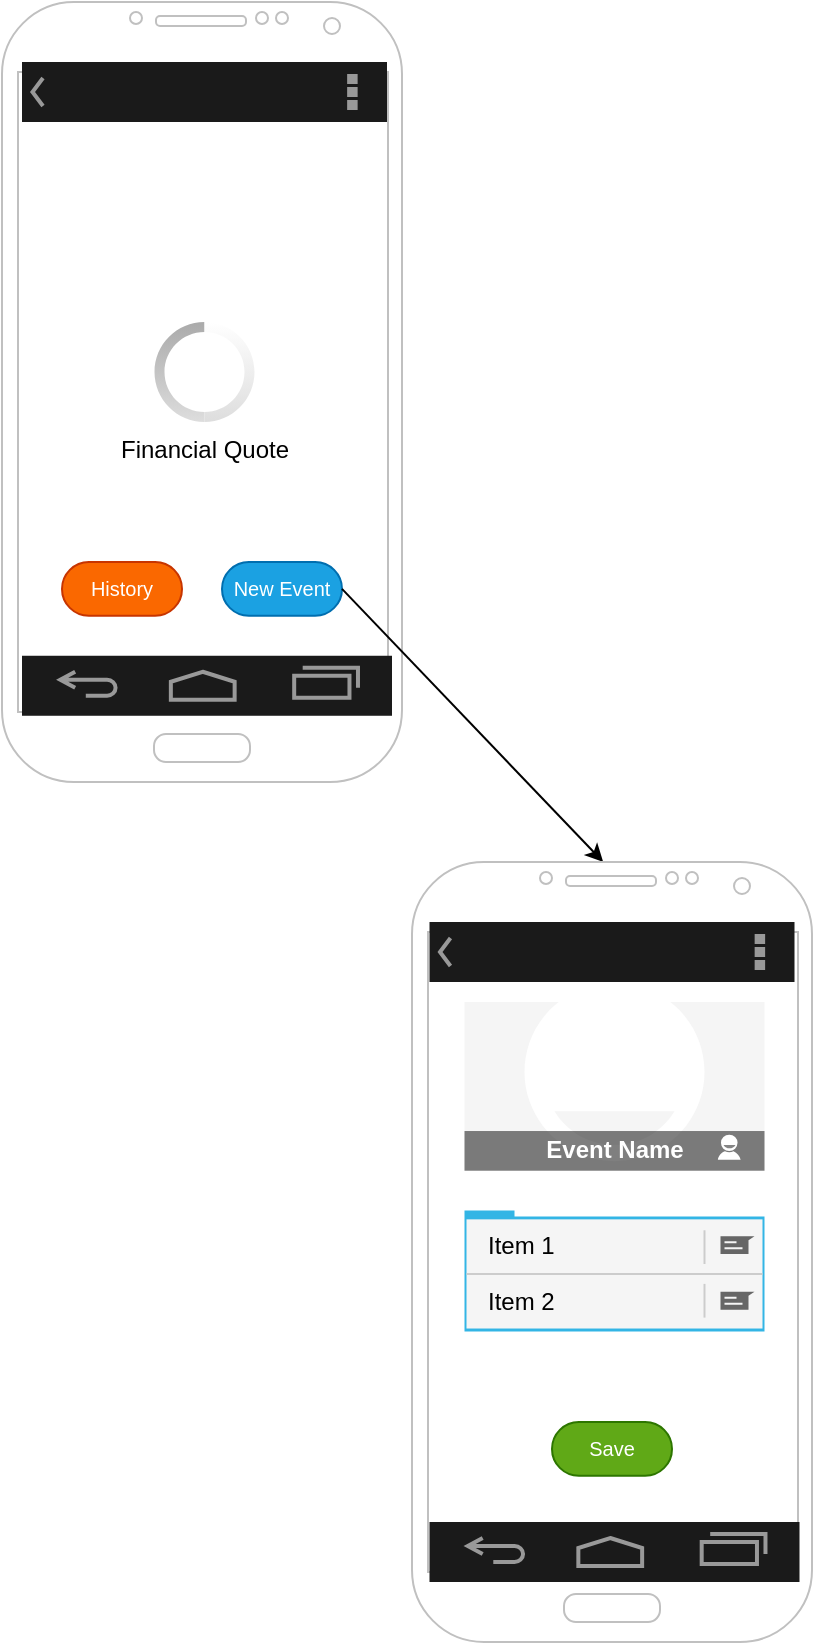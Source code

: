 <mxfile version="14.2.9" type="github">
  <diagram id="3RF-ArCDgJXp9PGC7_Gy" name="Page-1">
    <mxGraphModel dx="1159" dy="624" grid="1" gridSize="10" guides="1" tooltips="1" connect="1" arrows="1" fold="1" page="1" pageScale="1" pageWidth="850" pageHeight="1100" math="0" shadow="0">
      <root>
        <mxCell id="0" />
        <mxCell id="1" parent="0" />
        <mxCell id="brGB_xQ3P4HBcdFWpgII-1" value="" style="verticalLabelPosition=bottom;verticalAlign=top;html=1;shadow=0;dashed=0;strokeWidth=1;shape=mxgraph.android.phone2;strokeColor=#c0c0c0;" vertex="1" parent="1">
          <mxGeometry x="420" y="30" width="200" height="390" as="geometry" />
        </mxCell>
        <mxCell id="brGB_xQ3P4HBcdFWpgII-2" value="" style="strokeWidth=1;html=1;shadow=0;dashed=0;shape=mxgraph.android.action_bar;fillColor=#1A1A1A;strokeColor=#c0c0c0;strokeWidth=2;fontColor=#FFFFFF;" vertex="1" parent="1">
          <mxGeometry x="430" y="60" width="182.5" height="30" as="geometry" />
        </mxCell>
        <mxCell id="brGB_xQ3P4HBcdFWpgII-3" value="Financial Quote" style="verticalLabelPosition=bottom;verticalAlign=top;html=1;shadow=0;dashed=0;strokeWidth=1;shape=mxgraph.android.indeterminateSpinner;" vertex="1" parent="1">
          <mxGeometry x="496.25" y="190" width="50" height="50" as="geometry" />
        </mxCell>
        <mxCell id="brGB_xQ3P4HBcdFWpgII-4" value="History" style="rounded=1;html=1;shadow=0;dashed=0;whiteSpace=wrap;fontSize=10;fillColor=#fa6800;align=center;strokeColor=#C73500;fontColor=#ffffff;arcSize=50;" vertex="1" parent="1">
          <mxGeometry x="450" y="310" width="60" height="26.88" as="geometry" />
        </mxCell>
        <mxCell id="brGB_xQ3P4HBcdFWpgII-5" value="New Event" style="rounded=1;html=1;shadow=0;dashed=0;whiteSpace=wrap;fontSize=10;fillColor=#1ba1e2;align=center;strokeColor=#006EAF;arcSize=50;fontFamily=Helvetica;horizontal=1;labelBackgroundColor=none;labelBorderColor=none;verticalAlign=middle;fontColor=#FFFFFF;" vertex="1" parent="1">
          <mxGeometry x="530" y="310" width="60" height="26.88" as="geometry" />
        </mxCell>
        <mxCell id="brGB_xQ3P4HBcdFWpgII-18" value="" style="verticalLabelPosition=bottom;verticalAlign=top;html=1;shadow=0;dashed=0;strokeWidth=2;shape=mxgraph.android.navigation_bar_1;fillColor=#1A1A1A;strokeColor=#999999;labelBackgroundColor=none;fontFamily=Helvetica;fontColor=#FFFFFF;" vertex="1" parent="1">
          <mxGeometry x="430" y="356.88" width="185" height="30" as="geometry" />
        </mxCell>
        <mxCell id="brGB_xQ3P4HBcdFWpgII-19" value="" style="endArrow=classic;html=1;fontFamily=Helvetica;fontColor=#FFFFFF;exitX=1;exitY=0.5;exitDx=0;exitDy=0;entryX=0.478;entryY=0;entryDx=0;entryDy=0;entryPerimeter=0;" edge="1" parent="1" source="brGB_xQ3P4HBcdFWpgII-5" target="brGB_xQ3P4HBcdFWpgII-21">
          <mxGeometry width="50" height="50" relative="1" as="geometry">
            <mxPoint x="560" y="250" as="sourcePoint" />
            <mxPoint x="710" y="540" as="targetPoint" />
            <Array as="points" />
          </mxGeometry>
        </mxCell>
        <mxCell id="brGB_xQ3P4HBcdFWpgII-21" value="" style="verticalLabelPosition=bottom;verticalAlign=top;html=1;shadow=0;dashed=0;strokeWidth=1;shape=mxgraph.android.phone2;strokeColor=#c0c0c0;" vertex="1" parent="1">
          <mxGeometry x="625" y="460" width="200" height="390" as="geometry" />
        </mxCell>
        <mxCell id="brGB_xQ3P4HBcdFWpgII-22" value="" style="strokeWidth=1;html=1;shadow=0;dashed=0;shape=mxgraph.android.action_bar;fillColor=#1A1A1A;strokeColor=#c0c0c0;strokeWidth=2;fontColor=#FFFFFF;" vertex="1" parent="1">
          <mxGeometry x="633.75" y="490" width="182.5" height="30" as="geometry" />
        </mxCell>
        <mxCell id="brGB_xQ3P4HBcdFWpgII-23" value="" style="verticalLabelPosition=bottom;verticalAlign=top;html=1;shadow=0;dashed=0;strokeWidth=2;shape=mxgraph.android.navigation_bar_1;fillColor=#1A1A1A;strokeColor=#999999;labelBackgroundColor=none;fontFamily=Helvetica;fontColor=#FFFFFF;" vertex="1" parent="1">
          <mxGeometry x="633.75" y="790" width="185" height="30" as="geometry" />
        </mxCell>
        <mxCell id="brGB_xQ3P4HBcdFWpgII-28" value="" style="strokeWidth=1;html=1;shadow=0;dashed=0;shape=mxgraph.android.quick_contact;labelBackgroundColor=none;fontFamily=Helvetica;fontColor=#FFFFFF;" vertex="1" parent="1">
          <mxGeometry x="651.25" y="530" width="150" height="165" as="geometry" />
        </mxCell>
        <mxCell id="brGB_xQ3P4HBcdFWpgII-29" value="Event Name" style="strokeWidth=1;html=1;shadow=0;dashed=0;shape=mxgraph.android.anchor;rSize=0;fontStyle=1;fontColor=#FFFFFF;" vertex="1" parent="brGB_xQ3P4HBcdFWpgII-28">
          <mxGeometry y="65" width="150" height="18" as="geometry" />
        </mxCell>
        <mxCell id="brGB_xQ3P4HBcdFWpgII-30" value="Item 1" style="strokeWidth=1;html=1;shadow=0;dashed=0;shape=mxgraph.android.anchor;rSize=0;align=left;spacingLeft=10;" vertex="1" parent="brGB_xQ3P4HBcdFWpgII-28">
          <mxGeometry y="108" width="120" height="28" as="geometry" />
        </mxCell>
        <mxCell id="brGB_xQ3P4HBcdFWpgII-31" value="Item 2" style="strokeWidth=1;html=1;shadow=0;dashed=0;shape=mxgraph.android.anchor;rSize=0;align=left;spacingLeft=10;" vertex="1" parent="brGB_xQ3P4HBcdFWpgII-28">
          <mxGeometry y="136" width="120" height="28" as="geometry" />
        </mxCell>
        <mxCell id="brGB_xQ3P4HBcdFWpgII-36" value="Save" style="rounded=1;html=1;shadow=0;dashed=0;whiteSpace=wrap;fontSize=10;fillColor=#60a917;align=center;strokeColor=#2D7600;fontColor=#ffffff;arcSize=50;" vertex="1" parent="1">
          <mxGeometry x="695" y="740" width="60" height="26.88" as="geometry" />
        </mxCell>
      </root>
    </mxGraphModel>
  </diagram>
</mxfile>
